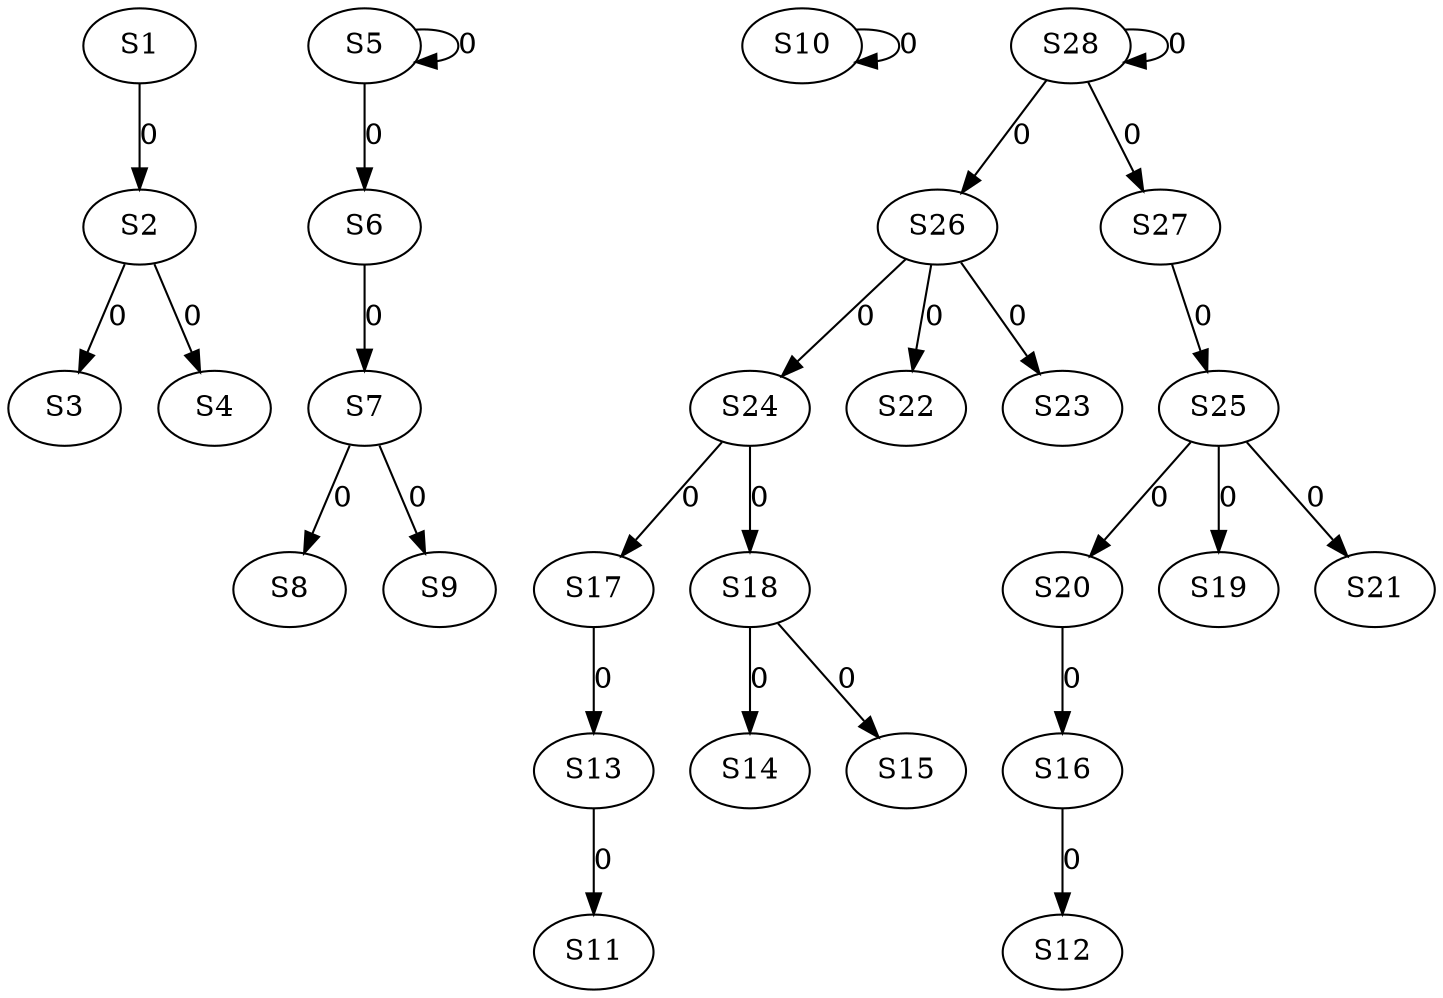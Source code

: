 strict digraph {
	S1 -> S2 [ label = 0 ];
	S2 -> S3 [ label = 0 ];
	S2 -> S4 [ label = 0 ];
	S5 -> S5 [ label = 0 ];
	S5 -> S6 [ label = 0 ];
	S6 -> S7 [ label = 0 ];
	S7 -> S8 [ label = 0 ];
	S7 -> S9 [ label = 0 ];
	S10 -> S10 [ label = 0 ];
	S13 -> S11 [ label = 0 ];
	S16 -> S12 [ label = 0 ];
	S17 -> S13 [ label = 0 ];
	S18 -> S14 [ label = 0 ];
	S18 -> S15 [ label = 0 ];
	S20 -> S16 [ label = 0 ];
	S24 -> S17 [ label = 0 ];
	S24 -> S18 [ label = 0 ];
	S25 -> S19 [ label = 0 ];
	S25 -> S20 [ label = 0 ];
	S25 -> S21 [ label = 0 ];
	S26 -> S22 [ label = 0 ];
	S26 -> S23 [ label = 0 ];
	S26 -> S24 [ label = 0 ];
	S27 -> S25 [ label = 0 ];
	S28 -> S26 [ label = 0 ];
	S28 -> S27 [ label = 0 ];
	S28 -> S28 [ label = 0 ];
}